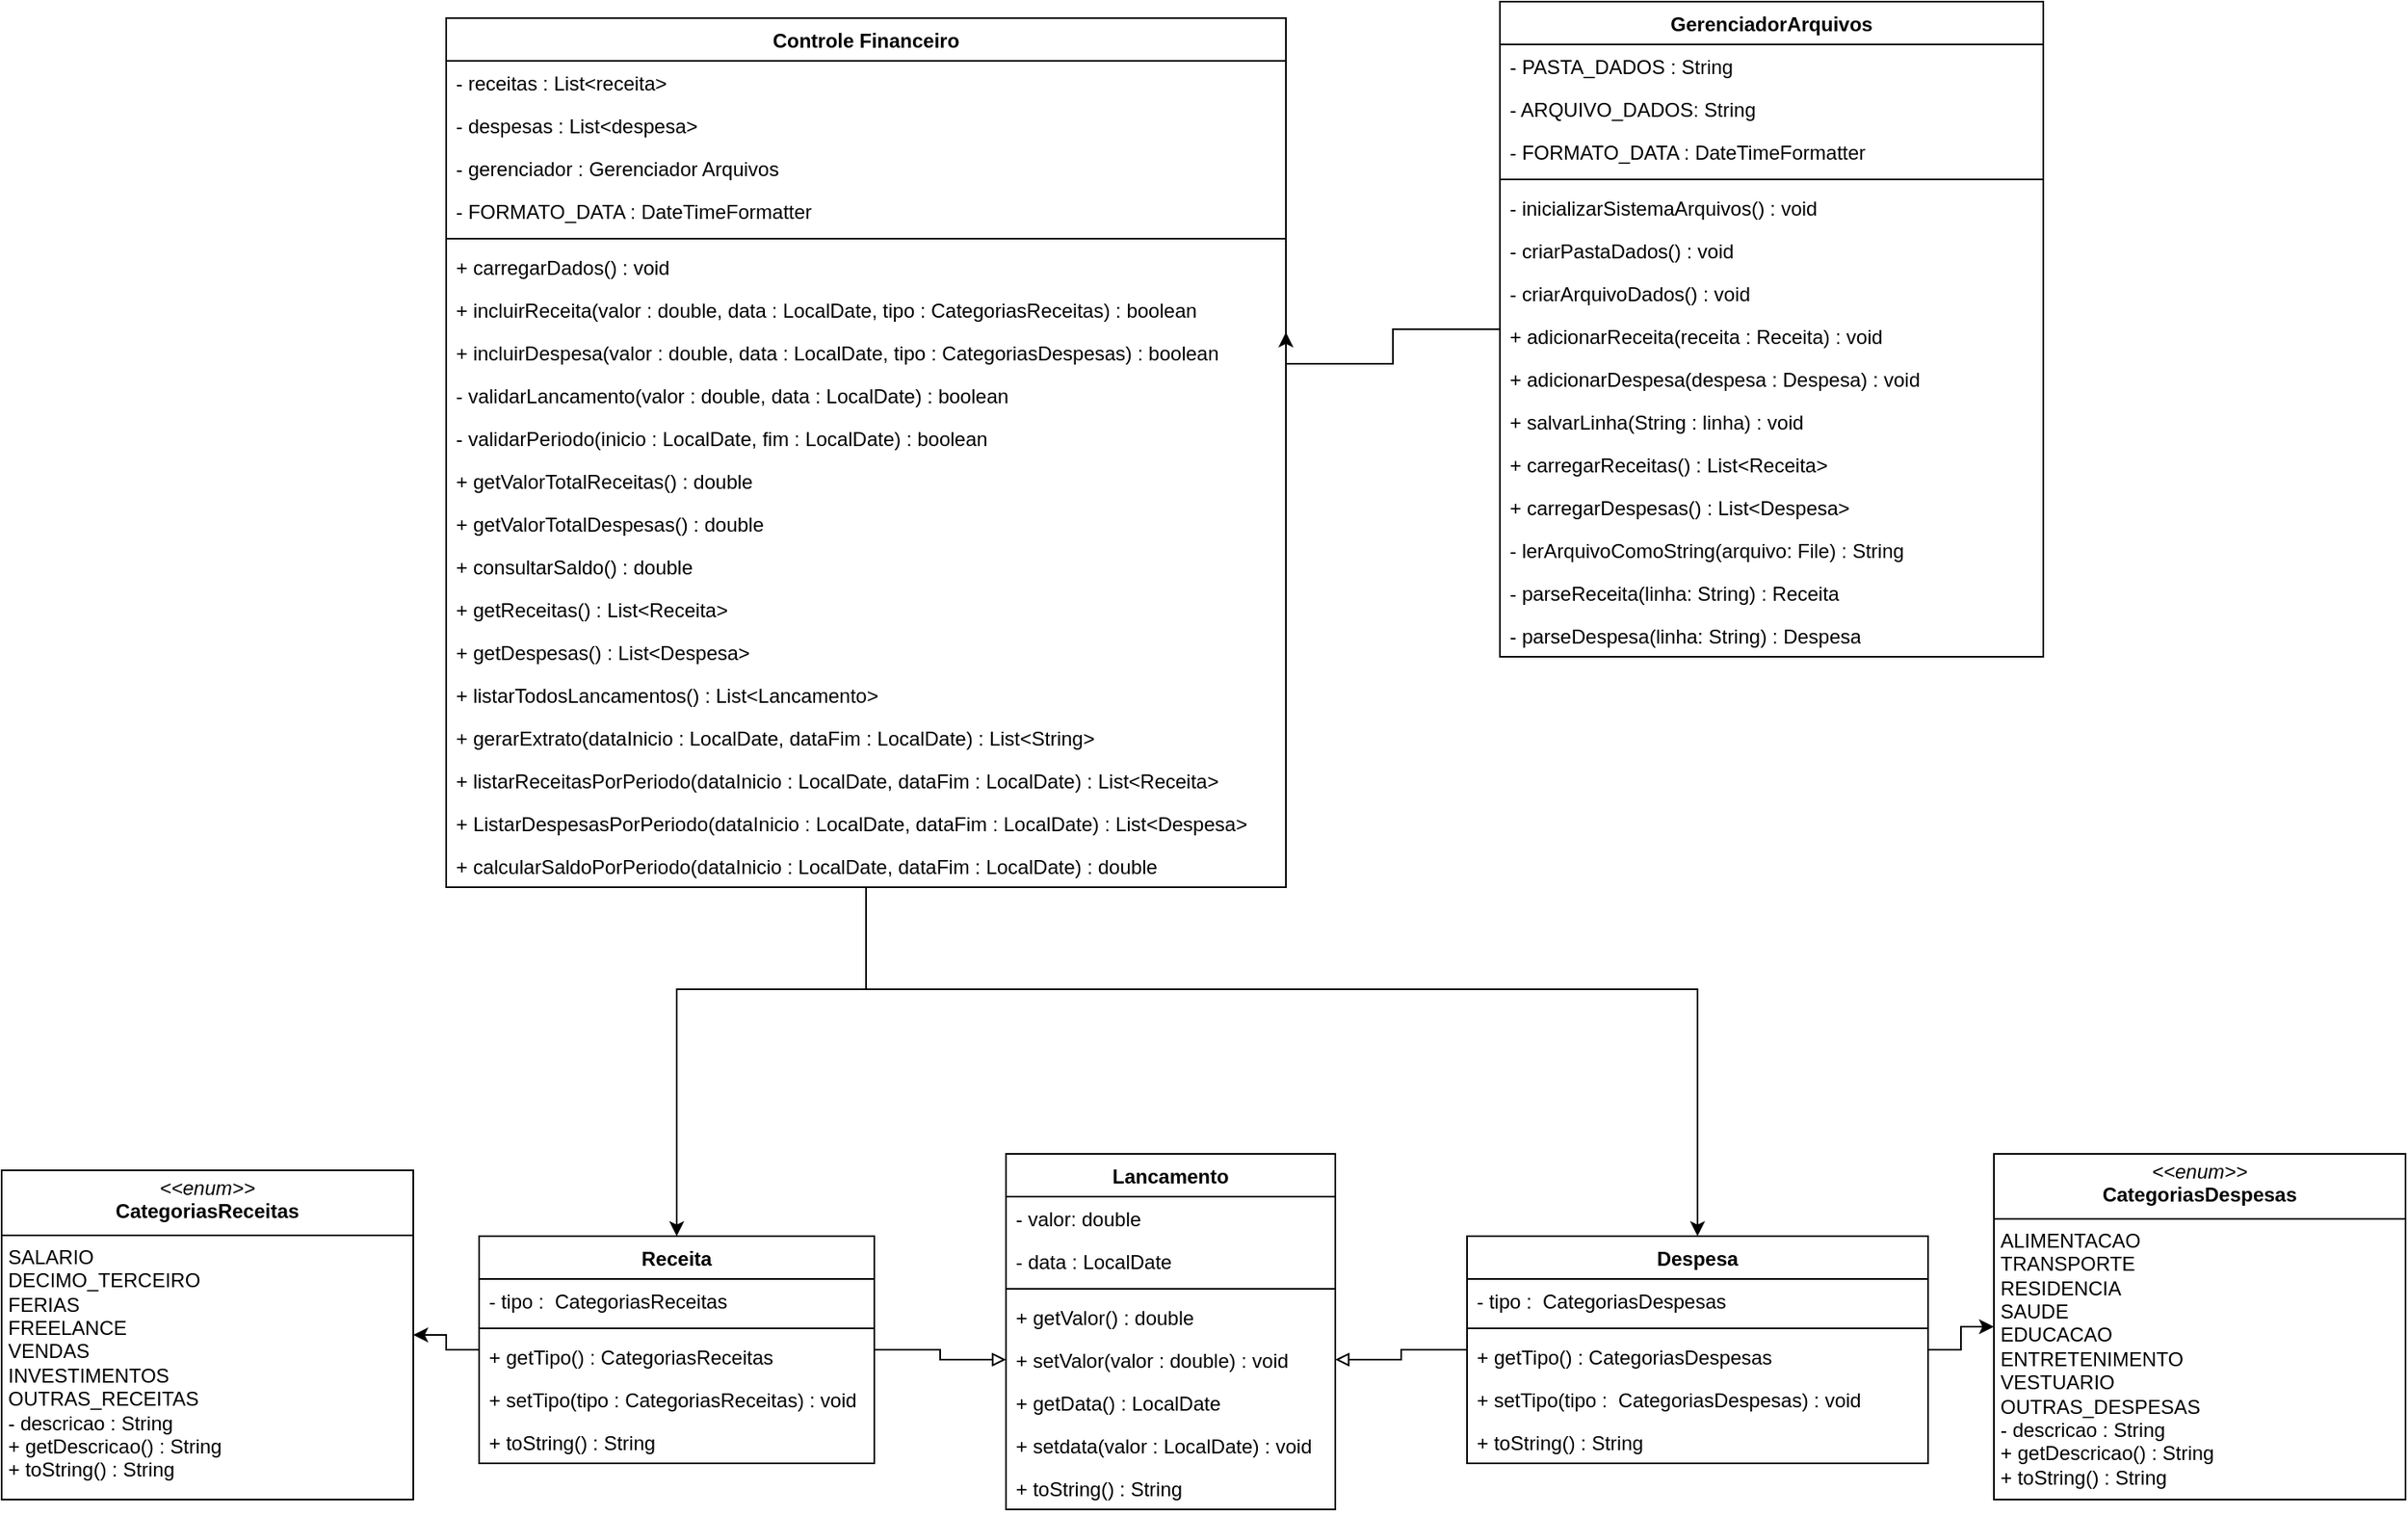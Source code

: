 <mxfile version="26.0.16">
  <diagram id="controleFinanceiroDiagram" name="Diagrama Controle Financeiro">
    <mxGraphModel dx="2785" dy="2064" grid="1" gridSize="10" guides="1" tooltips="1" connect="1" arrows="1" fold="1" page="1" pageScale="1" pageWidth="850" pageHeight="1100" math="0" shadow="0">
      <root>
        <mxCell id="0" />
        <mxCell id="1" parent="0" />
        <mxCell id="g5aZ5ZV1K4YW8L3u5yzm-28" value="Lancamento" style="swimlane;fontStyle=1;align=center;verticalAlign=top;childLayout=stackLayout;horizontal=1;startSize=26;horizontalStack=0;resizeParent=1;resizeParentMax=0;resizeLast=0;collapsible=1;marginBottom=0;whiteSpace=wrap;html=1;" vertex="1" parent="1">
          <mxGeometry x="360" y="-90" width="200" height="216" as="geometry" />
        </mxCell>
        <mxCell id="g5aZ5ZV1K4YW8L3u5yzm-29" value="- valor: double" style="text;strokeColor=none;fillColor=none;align=left;verticalAlign=top;spacingLeft=4;spacingRight=4;overflow=hidden;rotatable=0;points=[[0,0.5],[1,0.5]];portConstraint=eastwest;whiteSpace=wrap;html=1;" vertex="1" parent="g5aZ5ZV1K4YW8L3u5yzm-28">
          <mxGeometry y="26" width="200" height="26" as="geometry" />
        </mxCell>
        <mxCell id="g5aZ5ZV1K4YW8L3u5yzm-32" value="- data : LocalDate" style="text;strokeColor=none;fillColor=none;align=left;verticalAlign=top;spacingLeft=4;spacingRight=4;overflow=hidden;rotatable=0;points=[[0,0.5],[1,0.5]];portConstraint=eastwest;whiteSpace=wrap;html=1;" vertex="1" parent="g5aZ5ZV1K4YW8L3u5yzm-28">
          <mxGeometry y="52" width="200" height="26" as="geometry" />
        </mxCell>
        <mxCell id="g5aZ5ZV1K4YW8L3u5yzm-30" value="" style="line;strokeWidth=1;fillColor=none;align=left;verticalAlign=middle;spacingTop=-1;spacingLeft=3;spacingRight=3;rotatable=0;labelPosition=right;points=[];portConstraint=eastwest;strokeColor=inherit;" vertex="1" parent="g5aZ5ZV1K4YW8L3u5yzm-28">
          <mxGeometry y="78" width="200" height="8" as="geometry" />
        </mxCell>
        <mxCell id="g5aZ5ZV1K4YW8L3u5yzm-31" value="+ getValor() : double" style="text;strokeColor=none;fillColor=none;align=left;verticalAlign=top;spacingLeft=4;spacingRight=4;overflow=hidden;rotatable=0;points=[[0,0.5],[1,0.5]];portConstraint=eastwest;whiteSpace=wrap;html=1;" vertex="1" parent="g5aZ5ZV1K4YW8L3u5yzm-28">
          <mxGeometry y="86" width="200" height="26" as="geometry" />
        </mxCell>
        <mxCell id="g5aZ5ZV1K4YW8L3u5yzm-36" value="+ setValor(valor : double) : void" style="text;strokeColor=none;fillColor=none;align=left;verticalAlign=top;spacingLeft=4;spacingRight=4;overflow=hidden;rotatable=0;points=[[0,0.5],[1,0.5]];portConstraint=eastwest;whiteSpace=wrap;html=1;" vertex="1" parent="g5aZ5ZV1K4YW8L3u5yzm-28">
          <mxGeometry y="112" width="200" height="26" as="geometry" />
        </mxCell>
        <mxCell id="g5aZ5ZV1K4YW8L3u5yzm-35" value="+ getData() : LocalDate" style="text;strokeColor=none;fillColor=none;align=left;verticalAlign=top;spacingLeft=4;spacingRight=4;overflow=hidden;rotatable=0;points=[[0,0.5],[1,0.5]];portConstraint=eastwest;whiteSpace=wrap;html=1;" vertex="1" parent="g5aZ5ZV1K4YW8L3u5yzm-28">
          <mxGeometry y="138" width="200" height="26" as="geometry" />
        </mxCell>
        <mxCell id="g5aZ5ZV1K4YW8L3u5yzm-34" value="+ setdata(valor : LocalDate) : void" style="text;strokeColor=none;fillColor=none;align=left;verticalAlign=top;spacingLeft=4;spacingRight=4;overflow=hidden;rotatable=0;points=[[0,0.5],[1,0.5]];portConstraint=eastwest;whiteSpace=wrap;html=1;" vertex="1" parent="g5aZ5ZV1K4YW8L3u5yzm-28">
          <mxGeometry y="164" width="200" height="26" as="geometry" />
        </mxCell>
        <mxCell id="g5aZ5ZV1K4YW8L3u5yzm-33" value="+ toString() : String" style="text;strokeColor=none;fillColor=none;align=left;verticalAlign=top;spacingLeft=4;spacingRight=4;overflow=hidden;rotatable=0;points=[[0,0.5],[1,0.5]];portConstraint=eastwest;whiteSpace=wrap;html=1;" vertex="1" parent="g5aZ5ZV1K4YW8L3u5yzm-28">
          <mxGeometry y="190" width="200" height="26" as="geometry" />
        </mxCell>
        <mxCell id="g5aZ5ZV1K4YW8L3u5yzm-115" style="edgeStyle=orthogonalEdgeStyle;rounded=0;orthogonalLoop=1;jettySize=auto;html=1;" edge="1" parent="1" source="g5aZ5ZV1K4YW8L3u5yzm-38" target="g5aZ5ZV1K4YW8L3u5yzm-63">
          <mxGeometry relative="1" as="geometry" />
        </mxCell>
        <mxCell id="g5aZ5ZV1K4YW8L3u5yzm-124" style="edgeStyle=orthogonalEdgeStyle;rounded=0;orthogonalLoop=1;jettySize=auto;html=1;entryX=0;entryY=0.5;entryDx=0;entryDy=0;endArrow=block;endFill=0;" edge="1" parent="1" source="g5aZ5ZV1K4YW8L3u5yzm-38" target="g5aZ5ZV1K4YW8L3u5yzm-36">
          <mxGeometry relative="1" as="geometry" />
        </mxCell>
        <mxCell id="g5aZ5ZV1K4YW8L3u5yzm-38" value="Receita" style="swimlane;fontStyle=1;align=center;verticalAlign=top;childLayout=stackLayout;horizontal=1;startSize=26;horizontalStack=0;resizeParent=1;resizeParentMax=0;resizeLast=0;collapsible=1;marginBottom=0;whiteSpace=wrap;html=1;" vertex="1" parent="1">
          <mxGeometry x="40" y="-40" width="240" height="138" as="geometry" />
        </mxCell>
        <mxCell id="g5aZ5ZV1K4YW8L3u5yzm-39" value="- tipo :&amp;nbsp; CategoriasReceitas" style="text;strokeColor=none;fillColor=none;align=left;verticalAlign=top;spacingLeft=4;spacingRight=4;overflow=hidden;rotatable=0;points=[[0,0.5],[1,0.5]];portConstraint=eastwest;whiteSpace=wrap;html=1;" vertex="1" parent="g5aZ5ZV1K4YW8L3u5yzm-38">
          <mxGeometry y="26" width="240" height="26" as="geometry" />
        </mxCell>
        <mxCell id="g5aZ5ZV1K4YW8L3u5yzm-40" value="" style="line;strokeWidth=1;fillColor=none;align=left;verticalAlign=middle;spacingTop=-1;spacingLeft=3;spacingRight=3;rotatable=0;labelPosition=right;points=[];portConstraint=eastwest;strokeColor=inherit;" vertex="1" parent="g5aZ5ZV1K4YW8L3u5yzm-38">
          <mxGeometry y="52" width="240" height="8" as="geometry" />
        </mxCell>
        <mxCell id="g5aZ5ZV1K4YW8L3u5yzm-41" value="+ getTipo() : CategoriasReceitas" style="text;strokeColor=none;fillColor=none;align=left;verticalAlign=top;spacingLeft=4;spacingRight=4;overflow=hidden;rotatable=0;points=[[0,0.5],[1,0.5]];portConstraint=eastwest;whiteSpace=wrap;html=1;" vertex="1" parent="g5aZ5ZV1K4YW8L3u5yzm-38">
          <mxGeometry y="60" width="240" height="26" as="geometry" />
        </mxCell>
        <mxCell id="g5aZ5ZV1K4YW8L3u5yzm-50" value="+ setTipo(tipo : CategoriasReceitas) : void" style="text;strokeColor=none;fillColor=none;align=left;verticalAlign=top;spacingLeft=4;spacingRight=4;overflow=hidden;rotatable=0;points=[[0,0.5],[1,0.5]];portConstraint=eastwest;whiteSpace=wrap;html=1;" vertex="1" parent="g5aZ5ZV1K4YW8L3u5yzm-38">
          <mxGeometry y="86" width="240" height="26" as="geometry" />
        </mxCell>
        <mxCell id="g5aZ5ZV1K4YW8L3u5yzm-49" value="+ toString() : String" style="text;strokeColor=none;fillColor=none;align=left;verticalAlign=top;spacingLeft=4;spacingRight=4;overflow=hidden;rotatable=0;points=[[0,0.5],[1,0.5]];portConstraint=eastwest;whiteSpace=wrap;html=1;" vertex="1" parent="g5aZ5ZV1K4YW8L3u5yzm-38">
          <mxGeometry y="112" width="240" height="26" as="geometry" />
        </mxCell>
        <mxCell id="g5aZ5ZV1K4YW8L3u5yzm-123" style="edgeStyle=orthogonalEdgeStyle;rounded=0;orthogonalLoop=1;jettySize=auto;html=1;" edge="1" parent="1" source="g5aZ5ZV1K4YW8L3u5yzm-51" target="g5aZ5ZV1K4YW8L3u5yzm-62">
          <mxGeometry relative="1" as="geometry" />
        </mxCell>
        <mxCell id="g5aZ5ZV1K4YW8L3u5yzm-125" style="edgeStyle=orthogonalEdgeStyle;rounded=0;orthogonalLoop=1;jettySize=auto;html=1;entryX=1;entryY=0.5;entryDx=0;entryDy=0;endArrow=block;endFill=0;" edge="1" parent="1" source="g5aZ5ZV1K4YW8L3u5yzm-51" target="g5aZ5ZV1K4YW8L3u5yzm-36">
          <mxGeometry relative="1" as="geometry" />
        </mxCell>
        <mxCell id="g5aZ5ZV1K4YW8L3u5yzm-51" value="Despesa" style="swimlane;fontStyle=1;align=center;verticalAlign=top;childLayout=stackLayout;horizontal=1;startSize=26;horizontalStack=0;resizeParent=1;resizeParentMax=0;resizeLast=0;collapsible=1;marginBottom=0;whiteSpace=wrap;html=1;" vertex="1" parent="1">
          <mxGeometry x="640" y="-40" width="280" height="138" as="geometry" />
        </mxCell>
        <mxCell id="g5aZ5ZV1K4YW8L3u5yzm-52" value="- tipo :&amp;nbsp; CategoriasDespesas" style="text;strokeColor=none;fillColor=none;align=left;verticalAlign=top;spacingLeft=4;spacingRight=4;overflow=hidden;rotatable=0;points=[[0,0.5],[1,0.5]];portConstraint=eastwest;whiteSpace=wrap;html=1;" vertex="1" parent="g5aZ5ZV1K4YW8L3u5yzm-51">
          <mxGeometry y="26" width="280" height="26" as="geometry" />
        </mxCell>
        <mxCell id="g5aZ5ZV1K4YW8L3u5yzm-53" value="" style="line;strokeWidth=1;fillColor=none;align=left;verticalAlign=middle;spacingTop=-1;spacingLeft=3;spacingRight=3;rotatable=0;labelPosition=right;points=[];portConstraint=eastwest;strokeColor=inherit;" vertex="1" parent="g5aZ5ZV1K4YW8L3u5yzm-51">
          <mxGeometry y="52" width="280" height="8" as="geometry" />
        </mxCell>
        <mxCell id="g5aZ5ZV1K4YW8L3u5yzm-54" value="+ getTipo() : CategoriasDespesas" style="text;strokeColor=none;fillColor=none;align=left;verticalAlign=top;spacingLeft=4;spacingRight=4;overflow=hidden;rotatable=0;points=[[0,0.5],[1,0.5]];portConstraint=eastwest;whiteSpace=wrap;html=1;" vertex="1" parent="g5aZ5ZV1K4YW8L3u5yzm-51">
          <mxGeometry y="60" width="280" height="26" as="geometry" />
        </mxCell>
        <mxCell id="g5aZ5ZV1K4YW8L3u5yzm-55" value="+ setTipo(tipo :&amp;nbsp; CategoriasDespesas) : void" style="text;strokeColor=none;fillColor=none;align=left;verticalAlign=top;spacingLeft=4;spacingRight=4;overflow=hidden;rotatable=0;points=[[0,0.5],[1,0.5]];portConstraint=eastwest;whiteSpace=wrap;html=1;" vertex="1" parent="g5aZ5ZV1K4YW8L3u5yzm-51">
          <mxGeometry y="86" width="280" height="26" as="geometry" />
        </mxCell>
        <mxCell id="g5aZ5ZV1K4YW8L3u5yzm-56" value="+ toString() : String" style="text;strokeColor=none;fillColor=none;align=left;verticalAlign=top;spacingLeft=4;spacingRight=4;overflow=hidden;rotatable=0;points=[[0,0.5],[1,0.5]];portConstraint=eastwest;whiteSpace=wrap;html=1;" vertex="1" parent="g5aZ5ZV1K4YW8L3u5yzm-51">
          <mxGeometry y="112" width="280" height="26" as="geometry" />
        </mxCell>
        <mxCell id="g5aZ5ZV1K4YW8L3u5yzm-62" value="&lt;p style=&quot;margin:0px;margin-top:4px;text-align:center;&quot;&gt;&lt;i&gt;&amp;lt;&amp;lt;enum&amp;gt;&amp;gt;&lt;/i&gt;&lt;br&gt;&lt;b&gt;CategoriasDespesas&lt;/b&gt;&lt;/p&gt;&lt;hr size=&quot;1&quot; style=&quot;border-style:solid;&quot;&gt;&lt;p style=&quot;margin:0px;margin-left:4px;&quot;&gt;&lt;/p&gt;&lt;p style=&quot;margin:0px;margin-left:4px;&quot;&gt;ALIMENTACAO&lt;/p&gt;&lt;p style=&quot;margin:0px;margin-left:4px;&quot;&gt;&lt;span style=&quot;background-color: transparent; color: light-dark(rgb(0, 0, 0), rgb(255, 255, 255));&quot;&gt;TRANSPORTE&lt;/span&gt;&lt;/p&gt;&lt;p style=&quot;margin:0px;margin-left:4px;&quot;&gt;&lt;span style=&quot;background-color: transparent; color: light-dark(rgb(0, 0, 0), rgb(255, 255, 255));&quot;&gt;RESIDENCIA&lt;/span&gt;&lt;/p&gt;&lt;p style=&quot;margin:0px;margin-left:4px;&quot;&gt;&lt;span style=&quot;background-color: transparent; color: light-dark(rgb(0, 0, 0), rgb(255, 255, 255));&quot;&gt;SAUDE&lt;/span&gt;&lt;/p&gt;&lt;p style=&quot;margin:0px;margin-left:4px;&quot;&gt;&lt;span style=&quot;background-color: transparent; color: light-dark(rgb(0, 0, 0), rgb(255, 255, 255));&quot;&gt;EDUCACAO&lt;/span&gt;&lt;/p&gt;&lt;p style=&quot;margin:0px;margin-left:4px;&quot;&gt;&lt;span style=&quot;background-color: transparent; color: light-dark(rgb(0, 0, 0), rgb(255, 255, 255));&quot;&gt;ENTRETENIMENTO&lt;/span&gt;&lt;/p&gt;&lt;p style=&quot;margin:0px;margin-left:4px;&quot;&gt;&lt;span style=&quot;background-color: transparent; color: light-dark(rgb(0, 0, 0), rgb(255, 255, 255));&quot;&gt;V&lt;/span&gt;&lt;span style=&quot;background-color: transparent; color: light-dark(rgb(0, 0, 0), rgb(255, 255, 255));&quot;&gt;ESTUARIO&lt;/span&gt;&lt;/p&gt;&lt;p style=&quot;margin:0px;margin-left:4px;&quot;&gt;&lt;span style=&quot;background-color: transparent; color: light-dark(rgb(0, 0, 0), rgb(255, 255, 255));&quot;&gt;OUTRAS_DESPESAS&lt;/span&gt;&lt;/p&gt;&lt;p style=&quot;margin:0px;margin-left:4px;&quot;&gt;- descricao : String&lt;span style=&quot;background-color: transparent; color: light-dark(rgb(0, 0, 0), rgb(255, 255, 255));&quot;&gt;&lt;/span&gt;&lt;/p&gt;&lt;p style=&quot;margin:0px;margin-left:4px;&quot;&gt;&lt;span style=&quot;background-color: transparent; color: light-dark(rgb(0, 0, 0), rgb(255, 255, 255));&quot;&gt;+ getDescricao() : String&lt;/span&gt;&lt;/p&gt;&lt;p style=&quot;margin:0px;margin-left:4px;&quot;&gt;&lt;span style=&quot;background-color: transparent; color: light-dark(rgb(0, 0, 0), rgb(255, 255, 255));&quot;&gt;+ toString() : String&lt;/span&gt;&lt;/p&gt;&lt;p style=&quot;margin:0px;margin-left:4px;&quot;&gt;&lt;span style=&quot;background-color: transparent; color: light-dark(rgb(0, 0, 0), rgb(255, 255, 255));&quot;&gt;&lt;br&gt;&lt;/span&gt;&lt;/p&gt;" style="verticalAlign=top;align=left;overflow=fill;html=1;whiteSpace=wrap;" vertex="1" parent="1">
          <mxGeometry x="960" y="-90" width="250" height="210" as="geometry" />
        </mxCell>
        <mxCell id="g5aZ5ZV1K4YW8L3u5yzm-63" value="&lt;p style=&quot;margin:0px;margin-top:4px;text-align:center;&quot;&gt;&lt;i&gt;&amp;lt;&amp;lt;enum&amp;gt;&amp;gt;&lt;/i&gt;&lt;br&gt;&lt;b&gt;CategoriasReceitas&lt;/b&gt;&lt;/p&gt;&lt;hr size=&quot;1&quot; style=&quot;border-style:solid;&quot;&gt;&lt;p style=&quot;margin:0px;margin-left:4px;&quot;&gt;&lt;/p&gt;&lt;p style=&quot;margin:0px;margin-left:4px;&quot;&gt;SALARIO&lt;/p&gt;&lt;p style=&quot;margin:0px;margin-left:4px;&quot;&gt;&lt;span style=&quot;background-color: transparent; color: light-dark(rgb(0, 0, 0), rgb(255, 255, 255));&quot;&gt;DECIMO_TERCEIRO&lt;/span&gt;&lt;/p&gt;&lt;p style=&quot;margin:0px;margin-left:4px;&quot;&gt;&lt;span style=&quot;background-color: transparent; color: light-dark(rgb(0, 0, 0), rgb(255, 255, 255));&quot;&gt;FERIAS&lt;/span&gt;&lt;/p&gt;&lt;p style=&quot;margin:0px;margin-left:4px;&quot;&gt;&lt;span style=&quot;background-color: transparent; color: light-dark(rgb(0, 0, 0), rgb(255, 255, 255));&quot;&gt;FREELANCE&lt;/span&gt;&lt;/p&gt;&lt;p style=&quot;margin:0px;margin-left:4px;&quot;&gt;&lt;span style=&quot;background-color: transparent; color: light-dark(rgb(0, 0, 0), rgb(255, 255, 255));&quot;&gt;VENDAS&lt;/span&gt;&lt;/p&gt;&lt;p style=&quot;margin:0px;margin-left:4px;&quot;&gt;INVESTIMENTOS&lt;/p&gt;&lt;p style=&quot;margin:0px;margin-left:4px;&quot;&gt;OUTRAS_RECEITAS&lt;/p&gt;&lt;p style=&quot;margin:0px;margin-left:4px;&quot;&gt;- descricao : String&lt;span style=&quot;background-color: transparent; color: light-dark(rgb(0, 0, 0), rgb(255, 255, 255));&quot;&gt;&lt;/span&gt;&lt;/p&gt;&lt;p style=&quot;margin:0px;margin-left:4px;&quot;&gt;&lt;span style=&quot;background-color: transparent; color: light-dark(rgb(0, 0, 0), rgb(255, 255, 255));&quot;&gt;+ getDescricao() : String&lt;/span&gt;&lt;/p&gt;&lt;p style=&quot;margin:0px;margin-left:4px;&quot;&gt;&lt;span style=&quot;background-color: transparent; color: light-dark(rgb(0, 0, 0), rgb(255, 255, 255));&quot;&gt;+ toString() : String&lt;/span&gt;&lt;/p&gt;&lt;p style=&quot;margin:0px;margin-left:4px;&quot;&gt;&lt;span style=&quot;background-color: transparent; color: light-dark(rgb(0, 0, 0), rgb(255, 255, 255));&quot;&gt;&lt;br&gt;&lt;/span&gt;&lt;/p&gt;" style="verticalAlign=top;align=left;overflow=fill;html=1;whiteSpace=wrap;" vertex="1" parent="1">
          <mxGeometry x="-250" y="-80" width="250" height="200" as="geometry" />
        </mxCell>
        <mxCell id="g5aZ5ZV1K4YW8L3u5yzm-126" style="edgeStyle=orthogonalEdgeStyle;rounded=0;orthogonalLoop=1;jettySize=auto;html=1;" edge="1" parent="1" source="g5aZ5ZV1K4YW8L3u5yzm-64" target="g5aZ5ZV1K4YW8L3u5yzm-38">
          <mxGeometry relative="1" as="geometry">
            <Array as="points">
              <mxPoint x="275" y="-190" />
              <mxPoint x="160" y="-190" />
            </Array>
          </mxGeometry>
        </mxCell>
        <mxCell id="g5aZ5ZV1K4YW8L3u5yzm-127" style="edgeStyle=orthogonalEdgeStyle;rounded=0;orthogonalLoop=1;jettySize=auto;html=1;entryX=0.5;entryY=0;entryDx=0;entryDy=0;" edge="1" parent="1" source="g5aZ5ZV1K4YW8L3u5yzm-64" target="g5aZ5ZV1K4YW8L3u5yzm-51">
          <mxGeometry relative="1" as="geometry">
            <Array as="points">
              <mxPoint x="275" y="-190" />
              <mxPoint x="780" y="-190" />
            </Array>
          </mxGeometry>
        </mxCell>
        <mxCell id="g5aZ5ZV1K4YW8L3u5yzm-64" value="Controle Financeiro" style="swimlane;fontStyle=1;align=center;verticalAlign=top;childLayout=stackLayout;horizontal=1;startSize=26;horizontalStack=0;resizeParent=1;resizeParentMax=0;resizeLast=0;collapsible=1;marginBottom=0;whiteSpace=wrap;html=1;" vertex="1" parent="1">
          <mxGeometry x="20" y="-780" width="510" height="528" as="geometry" />
        </mxCell>
        <mxCell id="g5aZ5ZV1K4YW8L3u5yzm-65" value="- receitas : List&amp;lt;receita&amp;gt;" style="text;strokeColor=none;fillColor=none;align=left;verticalAlign=top;spacingLeft=4;spacingRight=4;overflow=hidden;rotatable=0;points=[[0,0.5],[1,0.5]];portConstraint=eastwest;whiteSpace=wrap;html=1;" vertex="1" parent="g5aZ5ZV1K4YW8L3u5yzm-64">
          <mxGeometry y="26" width="510" height="26" as="geometry" />
        </mxCell>
        <mxCell id="g5aZ5ZV1K4YW8L3u5yzm-74" value="- despesas : List&amp;lt;despesa&amp;gt;" style="text;strokeColor=none;fillColor=none;align=left;verticalAlign=top;spacingLeft=4;spacingRight=4;overflow=hidden;rotatable=0;points=[[0,0.5],[1,0.5]];portConstraint=eastwest;whiteSpace=wrap;html=1;" vertex="1" parent="g5aZ5ZV1K4YW8L3u5yzm-64">
          <mxGeometry y="52" width="510" height="26" as="geometry" />
        </mxCell>
        <mxCell id="g5aZ5ZV1K4YW8L3u5yzm-73" value="- gerenciador : Gerenciador Arquivos" style="text;strokeColor=none;fillColor=none;align=left;verticalAlign=top;spacingLeft=4;spacingRight=4;overflow=hidden;rotatable=0;points=[[0,0.5],[1,0.5]];portConstraint=eastwest;whiteSpace=wrap;html=1;" vertex="1" parent="g5aZ5ZV1K4YW8L3u5yzm-64">
          <mxGeometry y="78" width="510" height="26" as="geometry" />
        </mxCell>
        <mxCell id="g5aZ5ZV1K4YW8L3u5yzm-72" value="- FORMATO_DATA : DateTimeFormatter" style="text;strokeColor=none;fillColor=none;align=left;verticalAlign=top;spacingLeft=4;spacingRight=4;overflow=hidden;rotatable=0;points=[[0,0.5],[1,0.5]];portConstraint=eastwest;whiteSpace=wrap;html=1;" vertex="1" parent="g5aZ5ZV1K4YW8L3u5yzm-64">
          <mxGeometry y="104" width="510" height="26" as="geometry" />
        </mxCell>
        <mxCell id="g5aZ5ZV1K4YW8L3u5yzm-66" value="" style="line;strokeWidth=1;fillColor=none;align=left;verticalAlign=middle;spacingTop=-1;spacingLeft=3;spacingRight=3;rotatable=0;labelPosition=right;points=[];portConstraint=eastwest;strokeColor=inherit;" vertex="1" parent="g5aZ5ZV1K4YW8L3u5yzm-64">
          <mxGeometry y="130" width="510" height="8" as="geometry" />
        </mxCell>
        <mxCell id="g5aZ5ZV1K4YW8L3u5yzm-67" value="+ carregarDados() : void" style="text;strokeColor=none;fillColor=none;align=left;verticalAlign=top;spacingLeft=4;spacingRight=4;overflow=hidden;rotatable=0;points=[[0,0.5],[1,0.5]];portConstraint=eastwest;whiteSpace=wrap;html=1;" vertex="1" parent="g5aZ5ZV1K4YW8L3u5yzm-64">
          <mxGeometry y="138" width="510" height="26" as="geometry" />
        </mxCell>
        <mxCell id="g5aZ5ZV1K4YW8L3u5yzm-84" value="+ incluirReceita(valor : double, data : LocalDate, tipo : CategoriasReceitas) : boolean" style="text;strokeColor=none;fillColor=none;align=left;verticalAlign=top;spacingLeft=4;spacingRight=4;overflow=hidden;rotatable=0;points=[[0,0.5],[1,0.5]];portConstraint=eastwest;whiteSpace=wrap;html=1;" vertex="1" parent="g5aZ5ZV1K4YW8L3u5yzm-64">
          <mxGeometry y="164" width="510" height="26" as="geometry" />
        </mxCell>
        <mxCell id="g5aZ5ZV1K4YW8L3u5yzm-83" value="+ incluirDespesa(valor : double, data : LocalDate, tipo : CategoriasDespesas) : boolean" style="text;strokeColor=none;fillColor=none;align=left;verticalAlign=top;spacingLeft=4;spacingRight=4;overflow=hidden;rotatable=0;points=[[0,0.5],[1,0.5]];portConstraint=eastwest;whiteSpace=wrap;html=1;" vertex="1" parent="g5aZ5ZV1K4YW8L3u5yzm-64">
          <mxGeometry y="190" width="510" height="26" as="geometry" />
        </mxCell>
        <mxCell id="g5aZ5ZV1K4YW8L3u5yzm-82" value="- validarLancamento(valor : double, data : LocalDate) : boolean" style="text;strokeColor=none;fillColor=none;align=left;verticalAlign=top;spacingLeft=4;spacingRight=4;overflow=hidden;rotatable=0;points=[[0,0.5],[1,0.5]];portConstraint=eastwest;whiteSpace=wrap;html=1;" vertex="1" parent="g5aZ5ZV1K4YW8L3u5yzm-64">
          <mxGeometry y="216" width="510" height="26" as="geometry" />
        </mxCell>
        <mxCell id="g5aZ5ZV1K4YW8L3u5yzm-81" value="- validarPeriodo(inicio : LocalDate, fim : LocalDate) : boolean" style="text;strokeColor=none;fillColor=none;align=left;verticalAlign=top;spacingLeft=4;spacingRight=4;overflow=hidden;rotatable=0;points=[[0,0.5],[1,0.5]];portConstraint=eastwest;whiteSpace=wrap;html=1;" vertex="1" parent="g5aZ5ZV1K4YW8L3u5yzm-64">
          <mxGeometry y="242" width="510" height="26" as="geometry" />
        </mxCell>
        <mxCell id="g5aZ5ZV1K4YW8L3u5yzm-80" value="+ getValorTotalReceitas() : double" style="text;strokeColor=none;fillColor=none;align=left;verticalAlign=top;spacingLeft=4;spacingRight=4;overflow=hidden;rotatable=0;points=[[0,0.5],[1,0.5]];portConstraint=eastwest;whiteSpace=wrap;html=1;" vertex="1" parent="g5aZ5ZV1K4YW8L3u5yzm-64">
          <mxGeometry y="268" width="510" height="26" as="geometry" />
        </mxCell>
        <mxCell id="g5aZ5ZV1K4YW8L3u5yzm-79" value="+ getValorTotalDespesas() : double" style="text;strokeColor=none;fillColor=none;align=left;verticalAlign=top;spacingLeft=4;spacingRight=4;overflow=hidden;rotatable=0;points=[[0,0.5],[1,0.5]];portConstraint=eastwest;whiteSpace=wrap;html=1;" vertex="1" parent="g5aZ5ZV1K4YW8L3u5yzm-64">
          <mxGeometry y="294" width="510" height="26" as="geometry" />
        </mxCell>
        <mxCell id="g5aZ5ZV1K4YW8L3u5yzm-78" value="+ consultarSaldo() : double" style="text;strokeColor=none;fillColor=none;align=left;verticalAlign=top;spacingLeft=4;spacingRight=4;overflow=hidden;rotatable=0;points=[[0,0.5],[1,0.5]];portConstraint=eastwest;whiteSpace=wrap;html=1;" vertex="1" parent="g5aZ5ZV1K4YW8L3u5yzm-64">
          <mxGeometry y="320" width="510" height="26" as="geometry" />
        </mxCell>
        <mxCell id="g5aZ5ZV1K4YW8L3u5yzm-77" value="+ getReceitas() : List&amp;lt;Receita&amp;gt;" style="text;strokeColor=none;fillColor=none;align=left;verticalAlign=top;spacingLeft=4;spacingRight=4;overflow=hidden;rotatable=0;points=[[0,0.5],[1,0.5]];portConstraint=eastwest;whiteSpace=wrap;html=1;" vertex="1" parent="g5aZ5ZV1K4YW8L3u5yzm-64">
          <mxGeometry y="346" width="510" height="26" as="geometry" />
        </mxCell>
        <mxCell id="g5aZ5ZV1K4YW8L3u5yzm-76" value="+ getDespesas() : List&amp;lt;Despesa&amp;gt;" style="text;strokeColor=none;fillColor=none;align=left;verticalAlign=top;spacingLeft=4;spacingRight=4;overflow=hidden;rotatable=0;points=[[0,0.5],[1,0.5]];portConstraint=eastwest;whiteSpace=wrap;html=1;" vertex="1" parent="g5aZ5ZV1K4YW8L3u5yzm-64">
          <mxGeometry y="372" width="510" height="26" as="geometry" />
        </mxCell>
        <mxCell id="g5aZ5ZV1K4YW8L3u5yzm-75" value="+ listarTodosLancamentos() : List&amp;lt;Lancamento&amp;gt;" style="text;strokeColor=none;fillColor=none;align=left;verticalAlign=top;spacingLeft=4;spacingRight=4;overflow=hidden;rotatable=0;points=[[0,0.5],[1,0.5]];portConstraint=eastwest;whiteSpace=wrap;html=1;" vertex="1" parent="g5aZ5ZV1K4YW8L3u5yzm-64">
          <mxGeometry y="398" width="510" height="26" as="geometry" />
        </mxCell>
        <mxCell id="g5aZ5ZV1K4YW8L3u5yzm-90" value="+ gerarExtrato(dataInicio : LocalDate, dataFim : LocalDate) : List&amp;lt;String&amp;gt;" style="text;strokeColor=none;fillColor=none;align=left;verticalAlign=top;spacingLeft=4;spacingRight=4;overflow=hidden;rotatable=0;points=[[0,0.5],[1,0.5]];portConstraint=eastwest;whiteSpace=wrap;html=1;" vertex="1" parent="g5aZ5ZV1K4YW8L3u5yzm-64">
          <mxGeometry y="424" width="510" height="26" as="geometry" />
        </mxCell>
        <mxCell id="g5aZ5ZV1K4YW8L3u5yzm-89" value="+ listarReceitasPorPeriodo(dataInicio : LocalDate, dataFim : LocalDate) : List&amp;lt;Receita&amp;gt;" style="text;strokeColor=none;fillColor=none;align=left;verticalAlign=top;spacingLeft=4;spacingRight=4;overflow=hidden;rotatable=0;points=[[0,0.5],[1,0.5]];portConstraint=eastwest;whiteSpace=wrap;html=1;" vertex="1" parent="g5aZ5ZV1K4YW8L3u5yzm-64">
          <mxGeometry y="450" width="510" height="26" as="geometry" />
        </mxCell>
        <mxCell id="g5aZ5ZV1K4YW8L3u5yzm-88" value="+ ListarDespesasPorPeriodo(dataInicio : LocalDate, dataFim : LocalDate) : List&amp;lt;Despesa&amp;gt;" style="text;strokeColor=none;fillColor=none;align=left;verticalAlign=top;spacingLeft=4;spacingRight=4;overflow=hidden;rotatable=0;points=[[0,0.5],[1,0.5]];portConstraint=eastwest;whiteSpace=wrap;html=1;" vertex="1" parent="g5aZ5ZV1K4YW8L3u5yzm-64">
          <mxGeometry y="476" width="510" height="26" as="geometry" />
        </mxCell>
        <mxCell id="g5aZ5ZV1K4YW8L3u5yzm-87" value="+ calcularSaldoPorPeriodo(dataInicio : LocalDate, dataFim : LocalDate) : double" style="text;strokeColor=none;fillColor=none;align=left;verticalAlign=top;spacingLeft=4;spacingRight=4;overflow=hidden;rotatable=0;points=[[0,0.5],[1,0.5]];portConstraint=eastwest;whiteSpace=wrap;html=1;" vertex="1" parent="g5aZ5ZV1K4YW8L3u5yzm-64">
          <mxGeometry y="502" width="510" height="26" as="geometry" />
        </mxCell>
        <mxCell id="g5aZ5ZV1K4YW8L3u5yzm-91" value="GerenciadorArquivos" style="swimlane;fontStyle=1;align=center;verticalAlign=top;childLayout=stackLayout;horizontal=1;startSize=26;horizontalStack=0;resizeParent=1;resizeParentMax=0;resizeLast=0;collapsible=1;marginBottom=0;whiteSpace=wrap;html=1;" vertex="1" parent="1">
          <mxGeometry x="660" y="-790" width="330" height="398" as="geometry">
            <mxRectangle x="640" y="600" width="150" height="30" as="alternateBounds" />
          </mxGeometry>
        </mxCell>
        <mxCell id="g5aZ5ZV1K4YW8L3u5yzm-95" value="- PASTA_DADOS : String" style="text;strokeColor=none;fillColor=none;align=left;verticalAlign=top;spacingLeft=4;spacingRight=4;overflow=hidden;rotatable=0;points=[[0,0.5],[1,0.5]];portConstraint=eastwest;whiteSpace=wrap;html=1;" vertex="1" parent="g5aZ5ZV1K4YW8L3u5yzm-91">
          <mxGeometry y="26" width="330" height="26" as="geometry" />
        </mxCell>
        <mxCell id="g5aZ5ZV1K4YW8L3u5yzm-96" value="- ARQUIVO_DADOS: String" style="text;strokeColor=none;fillColor=none;align=left;verticalAlign=top;spacingLeft=4;spacingRight=4;overflow=hidden;rotatable=0;points=[[0,0.5],[1,0.5]];portConstraint=eastwest;whiteSpace=wrap;html=1;" vertex="1" parent="g5aZ5ZV1K4YW8L3u5yzm-91">
          <mxGeometry y="52" width="330" height="26" as="geometry" />
        </mxCell>
        <mxCell id="g5aZ5ZV1K4YW8L3u5yzm-92" value="- FORMATO_DATA : DateTimeFormatter" style="text;strokeColor=none;fillColor=none;align=left;verticalAlign=top;spacingLeft=4;spacingRight=4;overflow=hidden;rotatable=0;points=[[0,0.5],[1,0.5]];portConstraint=eastwest;whiteSpace=wrap;html=1;" vertex="1" parent="g5aZ5ZV1K4YW8L3u5yzm-91">
          <mxGeometry y="78" width="330" height="26" as="geometry" />
        </mxCell>
        <mxCell id="g5aZ5ZV1K4YW8L3u5yzm-93" value="" style="line;strokeWidth=1;fillColor=none;align=left;verticalAlign=middle;spacingTop=-1;spacingLeft=3;spacingRight=3;rotatable=0;labelPosition=right;points=[];portConstraint=eastwest;strokeColor=inherit;" vertex="1" parent="g5aZ5ZV1K4YW8L3u5yzm-91">
          <mxGeometry y="104" width="330" height="8" as="geometry" />
        </mxCell>
        <mxCell id="g5aZ5ZV1K4YW8L3u5yzm-94" value="- inicializarSistemaArquivos() : void" style="text;strokeColor=none;fillColor=none;align=left;verticalAlign=top;spacingLeft=4;spacingRight=4;overflow=hidden;rotatable=0;points=[[0,0.5],[1,0.5]];portConstraint=eastwest;whiteSpace=wrap;html=1;" vertex="1" parent="g5aZ5ZV1K4YW8L3u5yzm-91">
          <mxGeometry y="112" width="330" height="26" as="geometry" />
        </mxCell>
        <mxCell id="g5aZ5ZV1K4YW8L3u5yzm-105" value="- criarPastaDados() : void" style="text;strokeColor=none;fillColor=none;align=left;verticalAlign=top;spacingLeft=4;spacingRight=4;overflow=hidden;rotatable=0;points=[[0,0.5],[1,0.5]];portConstraint=eastwest;whiteSpace=wrap;html=1;" vertex="1" parent="g5aZ5ZV1K4YW8L3u5yzm-91">
          <mxGeometry y="138" width="330" height="26" as="geometry" />
        </mxCell>
        <mxCell id="g5aZ5ZV1K4YW8L3u5yzm-104" value="- criarArquivoDados() : void" style="text;strokeColor=none;fillColor=none;align=left;verticalAlign=top;spacingLeft=4;spacingRight=4;overflow=hidden;rotatable=0;points=[[0,0.5],[1,0.5]];portConstraint=eastwest;whiteSpace=wrap;html=1;" vertex="1" parent="g5aZ5ZV1K4YW8L3u5yzm-91">
          <mxGeometry y="164" width="330" height="26" as="geometry" />
        </mxCell>
        <mxCell id="g5aZ5ZV1K4YW8L3u5yzm-103" value="+ adicionarReceita(receita : Receita) : void" style="text;strokeColor=none;fillColor=none;align=left;verticalAlign=top;spacingLeft=4;spacingRight=4;overflow=hidden;rotatable=0;points=[[0,0.5],[1,0.5]];portConstraint=eastwest;whiteSpace=wrap;html=1;" vertex="1" parent="g5aZ5ZV1K4YW8L3u5yzm-91">
          <mxGeometry y="190" width="330" height="26" as="geometry" />
        </mxCell>
        <mxCell id="g5aZ5ZV1K4YW8L3u5yzm-102" value="+ adicionarDespesa(despesa : Despesa) : void" style="text;strokeColor=none;fillColor=none;align=left;verticalAlign=top;spacingLeft=4;spacingRight=4;overflow=hidden;rotatable=0;points=[[0,0.5],[1,0.5]];portConstraint=eastwest;whiteSpace=wrap;html=1;" vertex="1" parent="g5aZ5ZV1K4YW8L3u5yzm-91">
          <mxGeometry y="216" width="330" height="26" as="geometry" />
        </mxCell>
        <mxCell id="g5aZ5ZV1K4YW8L3u5yzm-101" value="+ salvarLinha(String : linha) : void" style="text;strokeColor=none;fillColor=none;align=left;verticalAlign=top;spacingLeft=4;spacingRight=4;overflow=hidden;rotatable=0;points=[[0,0.5],[1,0.5]];portConstraint=eastwest;whiteSpace=wrap;html=1;" vertex="1" parent="g5aZ5ZV1K4YW8L3u5yzm-91">
          <mxGeometry y="242" width="330" height="26" as="geometry" />
        </mxCell>
        <mxCell id="g5aZ5ZV1K4YW8L3u5yzm-100" value="+ carregarReceitas() : List&amp;lt;Receita&amp;gt;" style="text;strokeColor=none;fillColor=none;align=left;verticalAlign=top;spacingLeft=4;spacingRight=4;overflow=hidden;rotatable=0;points=[[0,0.5],[1,0.5]];portConstraint=eastwest;whiteSpace=wrap;html=1;" vertex="1" parent="g5aZ5ZV1K4YW8L3u5yzm-91">
          <mxGeometry y="268" width="330" height="26" as="geometry" />
        </mxCell>
        <mxCell id="g5aZ5ZV1K4YW8L3u5yzm-99" value="+ carregarDespesas() : List&amp;lt;Despesa&amp;gt;" style="text;strokeColor=none;fillColor=none;align=left;verticalAlign=top;spacingLeft=4;spacingRight=4;overflow=hidden;rotatable=0;points=[[0,0.5],[1,0.5]];portConstraint=eastwest;whiteSpace=wrap;html=1;" vertex="1" parent="g5aZ5ZV1K4YW8L3u5yzm-91">
          <mxGeometry y="294" width="330" height="26" as="geometry" />
        </mxCell>
        <mxCell id="g5aZ5ZV1K4YW8L3u5yzm-98" value="- lerArquivoComoString(arquivo: File) : String" style="text;strokeColor=none;fillColor=none;align=left;verticalAlign=top;spacingLeft=4;spacingRight=4;overflow=hidden;rotatable=0;points=[[0,0.5],[1,0.5]];portConstraint=eastwest;whiteSpace=wrap;html=1;" vertex="1" parent="g5aZ5ZV1K4YW8L3u5yzm-91">
          <mxGeometry y="320" width="330" height="26" as="geometry" />
        </mxCell>
        <mxCell id="g5aZ5ZV1K4YW8L3u5yzm-97" value="- parseReceita(linha: String) : Receita" style="text;strokeColor=none;fillColor=none;align=left;verticalAlign=top;spacingLeft=4;spacingRight=4;overflow=hidden;rotatable=0;points=[[0,0.5],[1,0.5]];portConstraint=eastwest;whiteSpace=wrap;html=1;" vertex="1" parent="g5aZ5ZV1K4YW8L3u5yzm-91">
          <mxGeometry y="346" width="330" height="26" as="geometry" />
        </mxCell>
        <mxCell id="g5aZ5ZV1K4YW8L3u5yzm-109" value="- parseDespesa(linha: String) : Despesa" style="text;strokeColor=none;fillColor=none;align=left;verticalAlign=top;spacingLeft=4;spacingRight=4;overflow=hidden;rotatable=0;points=[[0,0.5],[1,0.5]];portConstraint=eastwest;whiteSpace=wrap;html=1;" vertex="1" parent="g5aZ5ZV1K4YW8L3u5yzm-91">
          <mxGeometry y="372" width="330" height="26" as="geometry" />
        </mxCell>
        <mxCell id="g5aZ5ZV1K4YW8L3u5yzm-128" style="edgeStyle=orthogonalEdgeStyle;rounded=0;orthogonalLoop=1;jettySize=auto;html=1;entryX=1;entryY=1.035;entryDx=0;entryDy=0;entryPerimeter=0;" edge="1" parent="1" source="g5aZ5ZV1K4YW8L3u5yzm-91" target="g5aZ5ZV1K4YW8L3u5yzm-84">
          <mxGeometry relative="1" as="geometry" />
        </mxCell>
      </root>
    </mxGraphModel>
  </diagram>
</mxfile>
